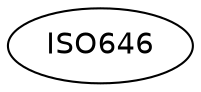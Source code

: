 digraph ISO646Dep {
  node [fontname=helvetica];
  
  ISO646; /* no dependencies */
      
} /* ISO646Dep */